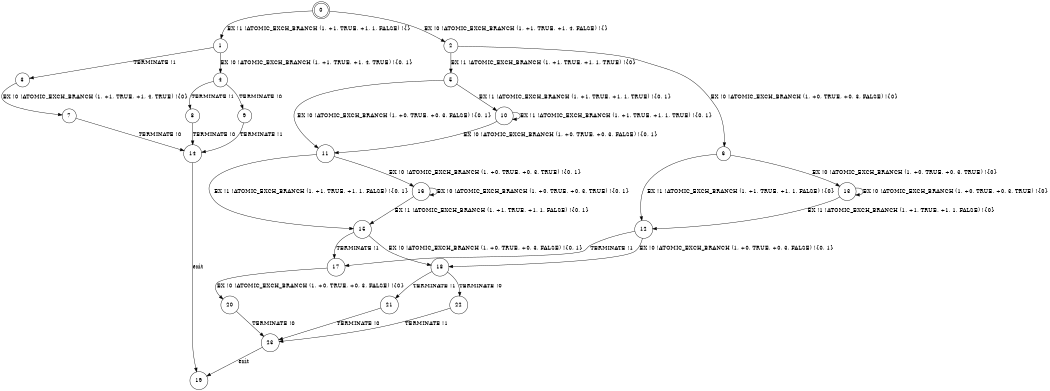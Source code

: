 digraph BCG {
size = "7, 10.5";
center = TRUE;
node [shape = circle];
0 [peripheries = 2];
0 -> 1 [label = "EX !1 !ATOMIC_EXCH_BRANCH (1, +1, TRUE, +1, 1, FALSE) !{}"];
0 -> 2 [label = "EX !0 !ATOMIC_EXCH_BRANCH (1, +1, TRUE, +1, 4, FALSE) !{}"];
1 -> 3 [label = "TERMINATE !1"];
1 -> 4 [label = "EX !0 !ATOMIC_EXCH_BRANCH (1, +1, TRUE, +1, 4, TRUE) !{0, 1}"];
2 -> 5 [label = "EX !1 !ATOMIC_EXCH_BRANCH (1, +1, TRUE, +1, 1, TRUE) !{0}"];
2 -> 6 [label = "EX !0 !ATOMIC_EXCH_BRANCH (1, +0, TRUE, +0, 3, FALSE) !{0}"];
3 -> 7 [label = "EX !0 !ATOMIC_EXCH_BRANCH (1, +1, TRUE, +1, 4, TRUE) !{0}"];
4 -> 8 [label = "TERMINATE !1"];
4 -> 9 [label = "TERMINATE !0"];
5 -> 10 [label = "EX !1 !ATOMIC_EXCH_BRANCH (1, +1, TRUE, +1, 1, TRUE) !{0, 1}"];
5 -> 11 [label = "EX !0 !ATOMIC_EXCH_BRANCH (1, +0, TRUE, +0, 3, FALSE) !{0, 1}"];
6 -> 12 [label = "EX !1 !ATOMIC_EXCH_BRANCH (1, +1, TRUE, +1, 1, FALSE) !{0}"];
6 -> 13 [label = "EX !0 !ATOMIC_EXCH_BRANCH (1, +0, TRUE, +0, 3, TRUE) !{0}"];
7 -> 14 [label = "TERMINATE !0"];
8 -> 14 [label = "TERMINATE !0"];
9 -> 14 [label = "TERMINATE !1"];
10 -> 10 [label = "EX !1 !ATOMIC_EXCH_BRANCH (1, +1, TRUE, +1, 1, TRUE) !{0, 1}"];
10 -> 11 [label = "EX !0 !ATOMIC_EXCH_BRANCH (1, +0, TRUE, +0, 3, FALSE) !{0, 1}"];
11 -> 15 [label = "EX !1 !ATOMIC_EXCH_BRANCH (1, +1, TRUE, +1, 1, FALSE) !{0, 1}"];
11 -> 16 [label = "EX !0 !ATOMIC_EXCH_BRANCH (1, +0, TRUE, +0, 3, TRUE) !{0, 1}"];
12 -> 17 [label = "TERMINATE !1"];
12 -> 18 [label = "EX !0 !ATOMIC_EXCH_BRANCH (1, +0, TRUE, +0, 3, FALSE) !{0, 1}"];
13 -> 12 [label = "EX !1 !ATOMIC_EXCH_BRANCH (1, +1, TRUE, +1, 1, FALSE) !{0}"];
13 -> 13 [label = "EX !0 !ATOMIC_EXCH_BRANCH (1, +0, TRUE, +0, 3, TRUE) !{0}"];
14 -> 19 [label = "exit"];
15 -> 17 [label = "TERMINATE !1"];
15 -> 18 [label = "EX !0 !ATOMIC_EXCH_BRANCH (1, +0, TRUE, +0, 3, FALSE) !{0, 1}"];
16 -> 15 [label = "EX !1 !ATOMIC_EXCH_BRANCH (1, +1, TRUE, +1, 1, FALSE) !{0, 1}"];
16 -> 16 [label = "EX !0 !ATOMIC_EXCH_BRANCH (1, +0, TRUE, +0, 3, TRUE) !{0, 1}"];
17 -> 20 [label = "EX !0 !ATOMIC_EXCH_BRANCH (1, +0, TRUE, +0, 3, FALSE) !{0}"];
18 -> 21 [label = "TERMINATE !1"];
18 -> 22 [label = "TERMINATE !0"];
20 -> 23 [label = "TERMINATE !0"];
21 -> 23 [label = "TERMINATE !0"];
22 -> 23 [label = "TERMINATE !1"];
23 -> 19 [label = "exit"];
}
